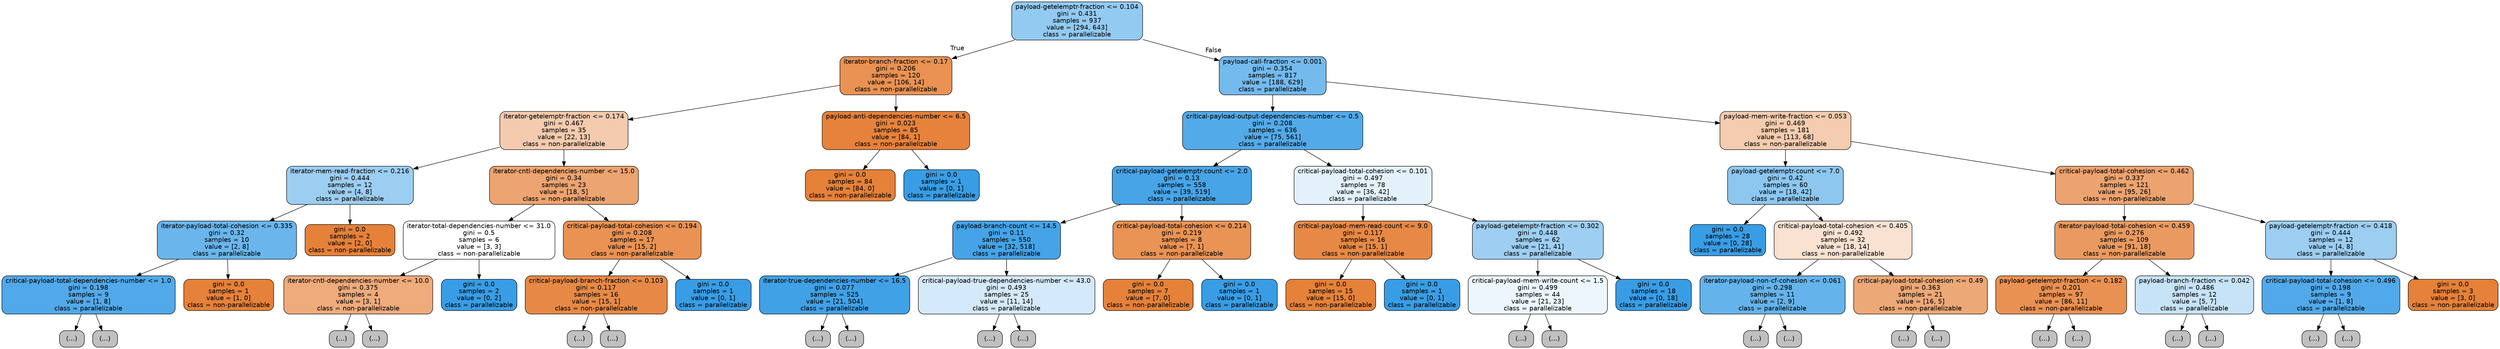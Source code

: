 digraph Tree {
node [shape=box, style="filled, rounded", color="black", fontname=helvetica] ;
edge [fontname=helvetica] ;
0 [label="payload-getelemptr-fraction <= 0.104\ngini = 0.431\nsamples = 937\nvalue = [294, 643]\nclass = parallelizable", fillcolor="#399de58a"] ;
1 [label="iterator-branch-fraction <= 0.17\ngini = 0.206\nsamples = 120\nvalue = [106, 14]\nclass = non-parallelizable", fillcolor="#e58139dd"] ;
0 -> 1 [labeldistance=2.5, labelangle=45, headlabel="True"] ;
2 [label="iterator-getelemptr-fraction <= 0.174\ngini = 0.467\nsamples = 35\nvalue = [22, 13]\nclass = non-parallelizable", fillcolor="#e5813968"] ;
1 -> 2 ;
3 [label="iterator-mem-read-fraction <= 0.216\ngini = 0.444\nsamples = 12\nvalue = [4, 8]\nclass = parallelizable", fillcolor="#399de57f"] ;
2 -> 3 ;
4 [label="iterator-payload-total-cohesion <= 0.335\ngini = 0.32\nsamples = 10\nvalue = [2, 8]\nclass = parallelizable", fillcolor="#399de5bf"] ;
3 -> 4 ;
5 [label="critical-payload-total-dependencies-number <= 1.0\ngini = 0.198\nsamples = 9\nvalue = [1, 8]\nclass = parallelizable", fillcolor="#399de5df"] ;
4 -> 5 ;
6 [label="(...)", fillcolor="#C0C0C0"] ;
5 -> 6 ;
7 [label="(...)", fillcolor="#C0C0C0"] ;
5 -> 7 ;
8 [label="gini = 0.0\nsamples = 1\nvalue = [1, 0]\nclass = non-parallelizable", fillcolor="#e58139ff"] ;
4 -> 8 ;
9 [label="gini = 0.0\nsamples = 2\nvalue = [2, 0]\nclass = non-parallelizable", fillcolor="#e58139ff"] ;
3 -> 9 ;
10 [label="iterator-cntl-dependencies-number <= 15.0\ngini = 0.34\nsamples = 23\nvalue = [18, 5]\nclass = non-parallelizable", fillcolor="#e58139b8"] ;
2 -> 10 ;
11 [label="iterator-total-dependencies-number <= 31.0\ngini = 0.5\nsamples = 6\nvalue = [3, 3]\nclass = non-parallelizable", fillcolor="#e5813900"] ;
10 -> 11 ;
12 [label="iterator-cntl-dependencies-number <= 10.0\ngini = 0.375\nsamples = 4\nvalue = [3, 1]\nclass = non-parallelizable", fillcolor="#e58139aa"] ;
11 -> 12 ;
13 [label="(...)", fillcolor="#C0C0C0"] ;
12 -> 13 ;
14 [label="(...)", fillcolor="#C0C0C0"] ;
12 -> 14 ;
15 [label="gini = 0.0\nsamples = 2\nvalue = [0, 2]\nclass = parallelizable", fillcolor="#399de5ff"] ;
11 -> 15 ;
16 [label="critical-payload-total-cohesion <= 0.194\ngini = 0.208\nsamples = 17\nvalue = [15, 2]\nclass = non-parallelizable", fillcolor="#e58139dd"] ;
10 -> 16 ;
17 [label="critical-payload-branch-fraction <= 0.103\ngini = 0.117\nsamples = 16\nvalue = [15, 1]\nclass = non-parallelizable", fillcolor="#e58139ee"] ;
16 -> 17 ;
18 [label="(...)", fillcolor="#C0C0C0"] ;
17 -> 18 ;
19 [label="(...)", fillcolor="#C0C0C0"] ;
17 -> 19 ;
22 [label="gini = 0.0\nsamples = 1\nvalue = [0, 1]\nclass = parallelizable", fillcolor="#399de5ff"] ;
16 -> 22 ;
23 [label="payload-anti-dependencies-number <= 6.5\ngini = 0.023\nsamples = 85\nvalue = [84, 1]\nclass = non-parallelizable", fillcolor="#e58139fc"] ;
1 -> 23 ;
24 [label="gini = 0.0\nsamples = 84\nvalue = [84, 0]\nclass = non-parallelizable", fillcolor="#e58139ff"] ;
23 -> 24 ;
25 [label="gini = 0.0\nsamples = 1\nvalue = [0, 1]\nclass = parallelizable", fillcolor="#399de5ff"] ;
23 -> 25 ;
26 [label="payload-call-fraction <= 0.001\ngini = 0.354\nsamples = 817\nvalue = [188, 629]\nclass = parallelizable", fillcolor="#399de5b3"] ;
0 -> 26 [labeldistance=2.5, labelangle=-45, headlabel="False"] ;
27 [label="critical-payload-output-dependencies-number <= 0.5\ngini = 0.208\nsamples = 636\nvalue = [75, 561]\nclass = parallelizable", fillcolor="#399de5dd"] ;
26 -> 27 ;
28 [label="critical-payload-getelemptr-count <= 2.0\ngini = 0.13\nsamples = 558\nvalue = [39, 519]\nclass = parallelizable", fillcolor="#399de5ec"] ;
27 -> 28 ;
29 [label="payload-branch-count <= 14.5\ngini = 0.11\nsamples = 550\nvalue = [32, 518]\nclass = parallelizable", fillcolor="#399de5ef"] ;
28 -> 29 ;
30 [label="iterator-true-dependencies-number <= 16.5\ngini = 0.077\nsamples = 525\nvalue = [21, 504]\nclass = parallelizable", fillcolor="#399de5f4"] ;
29 -> 30 ;
31 [label="(...)", fillcolor="#C0C0C0"] ;
30 -> 31 ;
70 [label="(...)", fillcolor="#C0C0C0"] ;
30 -> 70 ;
73 [label="critical-payload-true-dependencies-number <= 43.0\ngini = 0.493\nsamples = 25\nvalue = [11, 14]\nclass = parallelizable", fillcolor="#399de537"] ;
29 -> 73 ;
74 [label="(...)", fillcolor="#C0C0C0"] ;
73 -> 74 ;
77 [label="(...)", fillcolor="#C0C0C0"] ;
73 -> 77 ;
80 [label="critical-payload-total-cohesion <= 0.214\ngini = 0.219\nsamples = 8\nvalue = [7, 1]\nclass = non-parallelizable", fillcolor="#e58139db"] ;
28 -> 80 ;
81 [label="gini = 0.0\nsamples = 7\nvalue = [7, 0]\nclass = non-parallelizable", fillcolor="#e58139ff"] ;
80 -> 81 ;
82 [label="gini = 0.0\nsamples = 1\nvalue = [0, 1]\nclass = parallelizable", fillcolor="#399de5ff"] ;
80 -> 82 ;
83 [label="critical-payload-total-cohesion <= 0.101\ngini = 0.497\nsamples = 78\nvalue = [36, 42]\nclass = parallelizable", fillcolor="#399de524"] ;
27 -> 83 ;
84 [label="critical-payload-mem-read-count <= 9.0\ngini = 0.117\nsamples = 16\nvalue = [15, 1]\nclass = non-parallelizable", fillcolor="#e58139ee"] ;
83 -> 84 ;
85 [label="gini = 0.0\nsamples = 15\nvalue = [15, 0]\nclass = non-parallelizable", fillcolor="#e58139ff"] ;
84 -> 85 ;
86 [label="gini = 0.0\nsamples = 1\nvalue = [0, 1]\nclass = parallelizable", fillcolor="#399de5ff"] ;
84 -> 86 ;
87 [label="payload-getelemptr-fraction <= 0.302\ngini = 0.448\nsamples = 62\nvalue = [21, 41]\nclass = parallelizable", fillcolor="#399de57c"] ;
83 -> 87 ;
88 [label="critical-payload-mem-write-count <= 1.5\ngini = 0.499\nsamples = 44\nvalue = [21, 23]\nclass = parallelizable", fillcolor="#399de516"] ;
87 -> 88 ;
89 [label="(...)", fillcolor="#C0C0C0"] ;
88 -> 89 ;
104 [label="(...)", fillcolor="#C0C0C0"] ;
88 -> 104 ;
113 [label="gini = 0.0\nsamples = 18\nvalue = [0, 18]\nclass = parallelizable", fillcolor="#399de5ff"] ;
87 -> 113 ;
114 [label="payload-mem-write-fraction <= 0.053\ngini = 0.469\nsamples = 181\nvalue = [113, 68]\nclass = non-parallelizable", fillcolor="#e5813966"] ;
26 -> 114 ;
115 [label="payload-getelemptr-count <= 7.0\ngini = 0.42\nsamples = 60\nvalue = [18, 42]\nclass = parallelizable", fillcolor="#399de592"] ;
114 -> 115 ;
116 [label="gini = 0.0\nsamples = 28\nvalue = [0, 28]\nclass = parallelizable", fillcolor="#399de5ff"] ;
115 -> 116 ;
117 [label="critical-payload-total-cohesion <= 0.405\ngini = 0.492\nsamples = 32\nvalue = [18, 14]\nclass = non-parallelizable", fillcolor="#e5813939"] ;
115 -> 117 ;
118 [label="iterator-payload-non-cf-cohesion <= 0.061\ngini = 0.298\nsamples = 11\nvalue = [2, 9]\nclass = parallelizable", fillcolor="#399de5c6"] ;
117 -> 118 ;
119 [label="(...)", fillcolor="#C0C0C0"] ;
118 -> 119 ;
120 [label="(...)", fillcolor="#C0C0C0"] ;
118 -> 120 ;
121 [label="critical-payload-total-cohesion <= 0.49\ngini = 0.363\nsamples = 21\nvalue = [16, 5]\nclass = non-parallelizable", fillcolor="#e58139af"] ;
117 -> 121 ;
122 [label="(...)", fillcolor="#C0C0C0"] ;
121 -> 122 ;
125 [label="(...)", fillcolor="#C0C0C0"] ;
121 -> 125 ;
126 [label="critical-payload-total-cohesion <= 0.462\ngini = 0.337\nsamples = 121\nvalue = [95, 26]\nclass = non-parallelizable", fillcolor="#e58139b9"] ;
114 -> 126 ;
127 [label="iterator-payload-total-cohesion <= 0.459\ngini = 0.276\nsamples = 109\nvalue = [91, 18]\nclass = non-parallelizable", fillcolor="#e58139cd"] ;
126 -> 127 ;
128 [label="payload-getelemptr-fraction <= 0.182\ngini = 0.201\nsamples = 97\nvalue = [86, 11]\nclass = non-parallelizable", fillcolor="#e58139de"] ;
127 -> 128 ;
129 [label="(...)", fillcolor="#C0C0C0"] ;
128 -> 129 ;
136 [label="(...)", fillcolor="#C0C0C0"] ;
128 -> 136 ;
145 [label="payload-branch-fraction <= 0.042\ngini = 0.486\nsamples = 12\nvalue = [5, 7]\nclass = parallelizable", fillcolor="#399de549"] ;
127 -> 145 ;
146 [label="(...)", fillcolor="#C0C0C0"] ;
145 -> 146 ;
147 [label="(...)", fillcolor="#C0C0C0"] ;
145 -> 147 ;
150 [label="payload-getelemptr-fraction <= 0.418\ngini = 0.444\nsamples = 12\nvalue = [4, 8]\nclass = parallelizable", fillcolor="#399de57f"] ;
126 -> 150 ;
151 [label="critical-payload-total-cohesion <= 0.496\ngini = 0.198\nsamples = 9\nvalue = [1, 8]\nclass = parallelizable", fillcolor="#399de5df"] ;
150 -> 151 ;
152 [label="(...)", fillcolor="#C0C0C0"] ;
151 -> 152 ;
153 [label="(...)", fillcolor="#C0C0C0"] ;
151 -> 153 ;
154 [label="gini = 0.0\nsamples = 3\nvalue = [3, 0]\nclass = non-parallelizable", fillcolor="#e58139ff"] ;
150 -> 154 ;
}